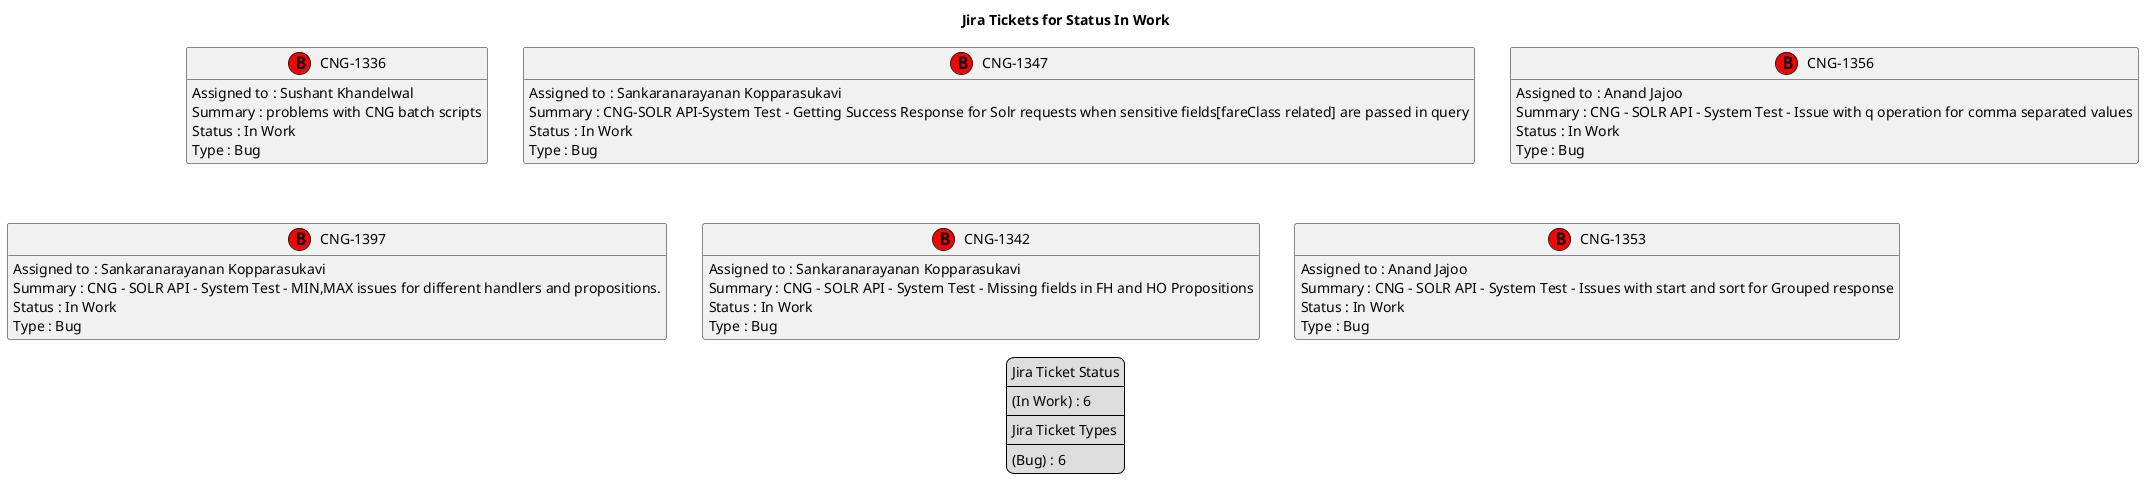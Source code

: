 @startuml
'https://plantuml.com/class-diagram

' GENERATE CLASS DIAGRAM ===========
' Generated at    : Fri May 03 10:09:59 CEST 2024

title Jira Tickets for Status In Work
hide empty members

legend
Jira Ticket Status
----
(In Work) : 6
----
Jira Ticket Types
----
(Bug) : 6
end legend


' Tickets =======
class "CNG-1336" << (B,red) >> {
  Assigned to : Sushant Khandelwal
  Summary : problems with CNG batch scripts
  Status : In Work
  Type : Bug
}

class "CNG-1347" << (B,red) >> {
  Assigned to : Sankaranarayanan Kopparasukavi
  Summary : CNG-SOLR API-System Test - Getting Success Response for Solr requests when sensitive fields[fareClass related] are passed in query
  Status : In Work
  Type : Bug
}

class "CNG-1356" << (B,red) >> {
  Assigned to : Anand Jajoo
  Summary : CNG - SOLR API - System Test - Issue with q operation for comma separated values
  Status : In Work
  Type : Bug
}

class "CNG-1397" << (B,red) >> {
  Assigned to : Sankaranarayanan Kopparasukavi
  Summary : CNG - SOLR API - System Test - MIN,MAX issues for different handlers and propositions.
  Status : In Work
  Type : Bug
}

class "CNG-1342" << (B,red) >> {
  Assigned to : Sankaranarayanan Kopparasukavi
  Summary : CNG - SOLR API - System Test - Missing fields in FH and HO Propositions
  Status : In Work
  Type : Bug
}

class "CNG-1353" << (B,red) >> {
  Assigned to : Anand Jajoo
  Summary : CNG - SOLR API - System Test - Issues with start and sort for Grouped response
  Status : In Work
  Type : Bug
}



' Links =======


@enduml
